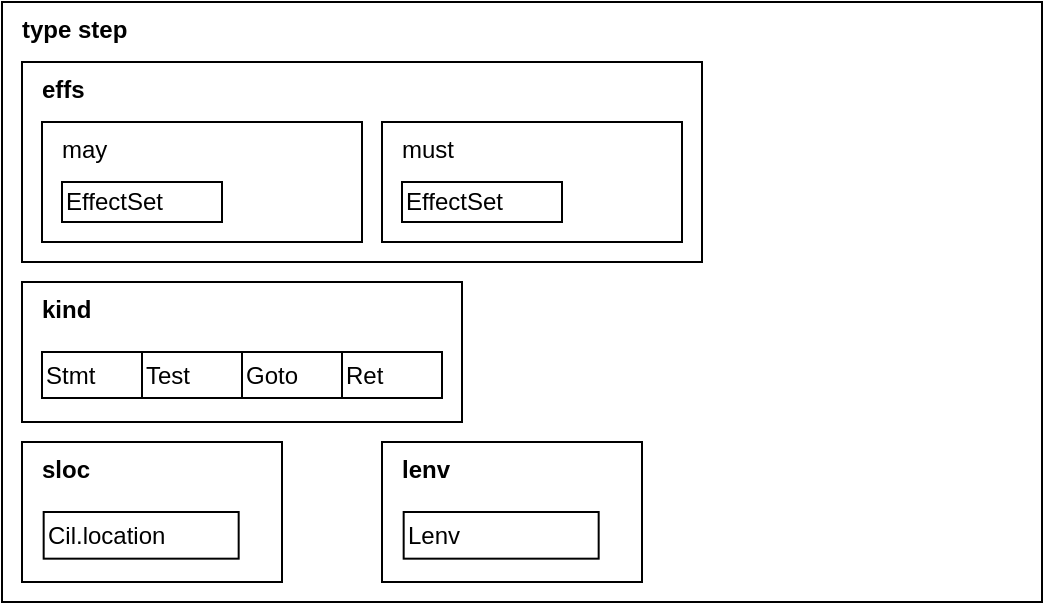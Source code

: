 <mxfile version="12.6.5" type="device"><diagram id="KzhsZT0xhOHsuYkCd7tX" name="Page-1"><mxGraphModel dx="946" dy="642" grid="1" gridSize="10" guides="1" tooltips="1" connect="1" arrows="1" fold="1" page="1" pageScale="1" pageWidth="827" pageHeight="1169" math="0" shadow="0"><root><mxCell id="0"/><mxCell id="1" parent="0"/><mxCell id="pICkK1BfsjB7VoQMHFLh-1" value="&lt;div&gt;&lt;b&gt;type step&lt;/b&gt;&lt;/div&gt;" style="rounded=0;whiteSpace=wrap;html=1;align=left;spacingLeft=8;verticalAlign=top;" parent="1" vertex="1"><mxGeometry x="20" y="20" width="520" height="300" as="geometry"/></mxCell><mxCell id="pICkK1BfsjB7VoQMHFLh-12" value="" style="group" parent="1" vertex="1" connectable="0"><mxGeometry x="30" y="160" width="220" height="70" as="geometry"/></mxCell><mxCell id="pICkK1BfsjB7VoQMHFLh-11" value="&lt;b&gt;kind&lt;/b&gt;" style="rounded=0;whiteSpace=wrap;html=1;align=left;verticalAlign=top;spacingLeft=8;" parent="pICkK1BfsjB7VoQMHFLh-12" vertex="1"><mxGeometry width="220" height="70" as="geometry"/></mxCell><mxCell id="pICkK1BfsjB7VoQMHFLh-10" value="" style="group" parent="pICkK1BfsjB7VoQMHFLh-12" vertex="1" connectable="0"><mxGeometry x="10" y="35" width="200" height="23" as="geometry"/></mxCell><mxCell id="pICkK1BfsjB7VoQMHFLh-2" value="Stmt" style="rounded=0;whiteSpace=wrap;html=1;align=left;spacingLeft=0;" parent="pICkK1BfsjB7VoQMHFLh-10" vertex="1"><mxGeometry width="50" height="23" as="geometry"/></mxCell><mxCell id="pICkK1BfsjB7VoQMHFLh-5" value="Test" style="rounded=0;whiteSpace=wrap;html=1;align=left;spacingLeft=0;" parent="pICkK1BfsjB7VoQMHFLh-10" vertex="1"><mxGeometry x="50" width="50" height="23" as="geometry"/></mxCell><mxCell id="pICkK1BfsjB7VoQMHFLh-6" value="Goto" style="rounded=0;whiteSpace=wrap;html=1;align=left;spacingLeft=0;" parent="pICkK1BfsjB7VoQMHFLh-10" vertex="1"><mxGeometry x="100" width="50" height="23" as="geometry"/></mxCell><mxCell id="pICkK1BfsjB7VoQMHFLh-7" value="Ret" style="rounded=0;whiteSpace=wrap;html=1;align=left;spacingLeft=0;" parent="pICkK1BfsjB7VoQMHFLh-10" vertex="1"><mxGeometry x="150" width="50" height="23" as="geometry"/></mxCell><mxCell id="pICkK1BfsjB7VoQMHFLh-20" value="" style="group" parent="1" vertex="1" connectable="0"><mxGeometry x="30" y="50" width="340" height="100" as="geometry"/></mxCell><mxCell id="pICkK1BfsjB7VoQMHFLh-13" value="&lt;b&gt;effs&lt;/b&gt;" style="rounded=0;whiteSpace=wrap;html=1;align=left;spacingLeft=8;verticalAlign=top;" parent="pICkK1BfsjB7VoQMHFLh-20" vertex="1"><mxGeometry width="340" height="100" as="geometry"/></mxCell><mxCell id="pICkK1BfsjB7VoQMHFLh-18" value="" style="group" parent="pICkK1BfsjB7VoQMHFLh-20" vertex="1" connectable="0"><mxGeometry x="180" y="30" width="150" height="60" as="geometry"/></mxCell><mxCell id="pICkK1BfsjB7VoQMHFLh-15" value="must" style="rounded=0;whiteSpace=wrap;html=1;align=left;verticalAlign=top;spacingLeft=8;" parent="pICkK1BfsjB7VoQMHFLh-18" vertex="1"><mxGeometry width="150" height="60" as="geometry"/></mxCell><mxCell id="pICkK1BfsjB7VoQMHFLh-17" value="EffectSet" style="rounded=0;whiteSpace=wrap;html=1;align=left;" parent="pICkK1BfsjB7VoQMHFLh-18" vertex="1"><mxGeometry x="10" y="30" width="80" height="20" as="geometry"/></mxCell><mxCell id="pICkK1BfsjB7VoQMHFLh-19" value="" style="group" parent="pICkK1BfsjB7VoQMHFLh-20" vertex="1" connectable="0"><mxGeometry x="10" y="30" width="160" height="60" as="geometry"/></mxCell><mxCell id="pICkK1BfsjB7VoQMHFLh-14" value="may" style="rounded=0;whiteSpace=wrap;html=1;align=left;verticalAlign=top;spacingLeft=8;" parent="pICkK1BfsjB7VoQMHFLh-19" vertex="1"><mxGeometry width="160" height="60" as="geometry"/></mxCell><mxCell id="pICkK1BfsjB7VoQMHFLh-16" value="EffectSet" style="rounded=0;whiteSpace=wrap;html=1;align=left;" parent="pICkK1BfsjB7VoQMHFLh-19" vertex="1"><mxGeometry x="10" y="30" width="80" height="20" as="geometry"/></mxCell><mxCell id="pICkK1BfsjB7VoQMHFLh-23" value="" style="group" parent="1" vertex="1" connectable="0"><mxGeometry x="30" y="240" width="130" height="70" as="geometry"/></mxCell><mxCell id="pICkK1BfsjB7VoQMHFLh-21" value="&lt;b&gt;sloc&lt;/b&gt;" style="rounded=0;whiteSpace=wrap;html=1;align=left;verticalAlign=top;spacingLeft=8;" parent="pICkK1BfsjB7VoQMHFLh-23" vertex="1"><mxGeometry width="130" height="70" as="geometry"/></mxCell><mxCell id="pICkK1BfsjB7VoQMHFLh-22" value="Cil.location" style="rounded=0;whiteSpace=wrap;html=1;align=left;" parent="pICkK1BfsjB7VoQMHFLh-23" vertex="1"><mxGeometry x="10.833" y="35" width="97.5" height="23.333" as="geometry"/></mxCell><mxCell id="pICkK1BfsjB7VoQMHFLh-24" value="" style="group" parent="1" vertex="1" connectable="0"><mxGeometry x="210" y="240" width="130" height="70" as="geometry"/></mxCell><mxCell id="pICkK1BfsjB7VoQMHFLh-25" value="&lt;b&gt;lenv&lt;/b&gt;" style="rounded=0;whiteSpace=wrap;html=1;align=left;verticalAlign=top;spacingLeft=8;" parent="pICkK1BfsjB7VoQMHFLh-24" vertex="1"><mxGeometry width="130" height="70" as="geometry"/></mxCell><mxCell id="pICkK1BfsjB7VoQMHFLh-26" value="Lenv" style="rounded=0;whiteSpace=wrap;html=1;align=left;" parent="pICkK1BfsjB7VoQMHFLh-24" vertex="1"><mxGeometry x="10.833" y="35" width="97.5" height="23.333" as="geometry"/></mxCell></root></mxGraphModel></diagram></mxfile>